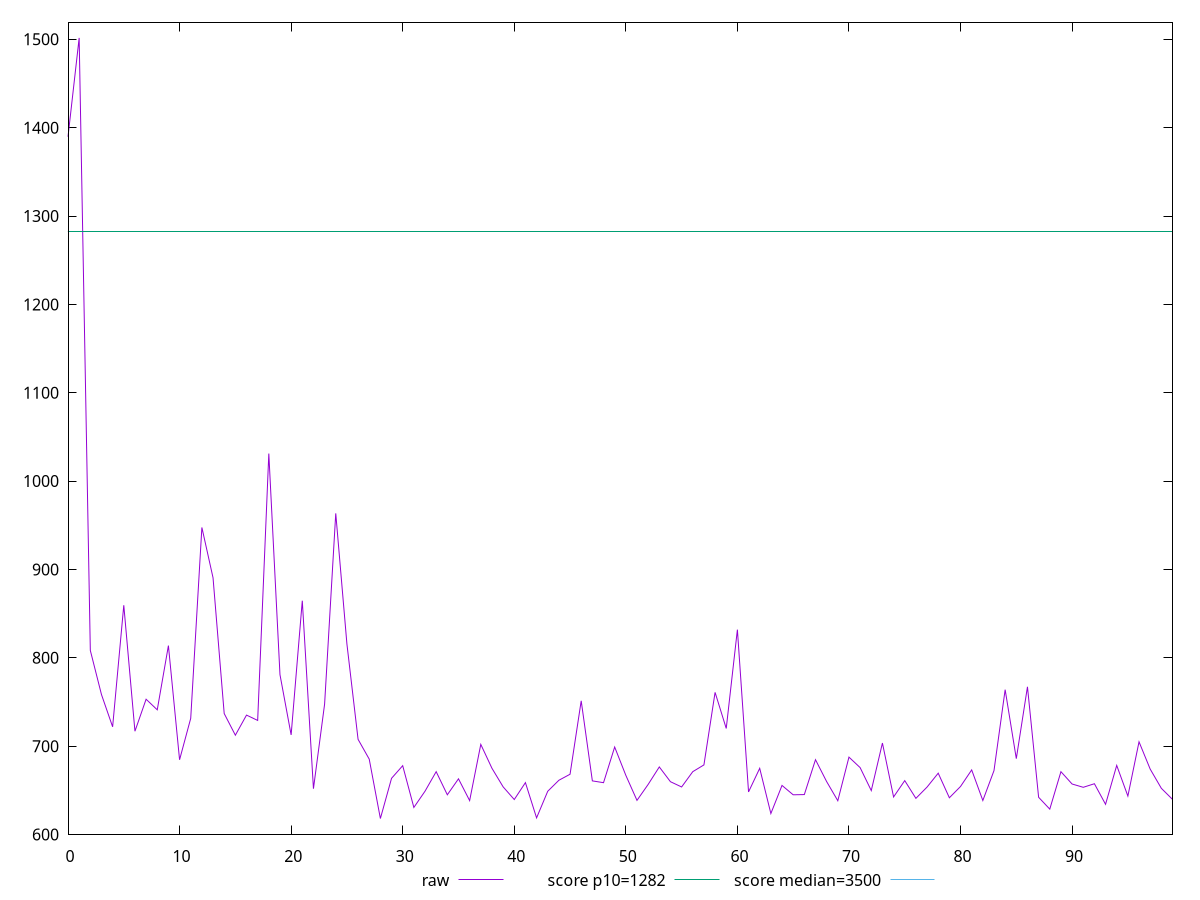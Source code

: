 reset

$raw <<EOF
0 1389.7479999999987
1 1501.6079999999988
2 808.3400000000003
3 758.3960000000002
4 721.8639999999999
5 859.4720000000003
6 716.8880000000004
7 753.1000000000001
8 741.1160000000002
9 813.784
10 684.5680000000001
11 731.4800000000004
12 947.5039999999993
13 890.5639999999996
14 736.9280000000005
15 712.4000000000003
16 735.124
17 729.1200000000005
18 1031.1320000000012
19 780.9040000000003
20 712.7200000000001
21 864.5920000000006
22 651.8320000000003
23 747.5760000000001
24 963.4600000000003
25 815.6120000000005
26 707.7080000000005
27 685.3040000000003
28 618.0880000000002
29 663.5880000000005
30 677.8880000000001
31 630.6200000000005
32 648.988
33 671.1240000000003
34 644.9480000000004
35 663.02
36 638.3800000000001
37 701.98
38 674.9600000000003
39 653.9680000000001
40 639.572
41 658.72
42 618.8080000000001
43 648.9280000000005
44 661.396
45 668.2000000000003
46 751.3000000000003
47 660.6880000000006
48 658.6520000000005
49 698.996
50 666.9720000000005
51 638.6280000000002
52 656.6720000000005
53 676.4600000000002
54 659.7480000000003
55 653.8080000000006
56 671.1120000000001
57 678.764
58 760.8720000000004
59 720.0240000000005
60 831.8400000000001
61 648.1920000000007
62 674.9079999999999
63 623.7360000000002
64 655.5400000000002
65 644.9400000000003
66 645.1920000000005
67 684.6640000000002
68 659.8720000000003
69 638.2280000000003
70 687.5680000000002
71 675.7240000000002
72 649.7080000000005
73 703.5240000000001
74 642.4880000000003
75 660.9880000000003
76 640.9120000000001
77 653.6720000000003
78 669.4000000000004
79 641.5720000000003
80 654.3360000000004
81 673.0920000000001
82 638.4760000000002
83 672.312
84 763.9200000000005
85 685.8680000000002
86 767.1600000000003
87 642.1440000000005
88 628.7200000000005
89 671.1040000000005
90 657.1519999999998
91 653.4240000000005
92 657.4640000000002
93 634.1720000000003
94 678.2040000000003
95 643.4880000000005
96 704.9040000000007
97 674.0360000000006
98 652.2800000000003
99 639.7560000000005
EOF

set key outside below
set xrange [0:99]
set yrange [600.4176000000002:1519.2783999999988]
set trange [600.4176000000002:1519.2783999999988]
set terminal svg size 640, 500 enhanced background rgb 'white'
set output "report_00026_2021-02-22T21:38:55.199Z/bootup-time/samples/pages/raw/values.svg"

plot $raw title "raw" with line, \
     1282 title "score p10=1282", \
     3500 title "score median=3500"

reset
